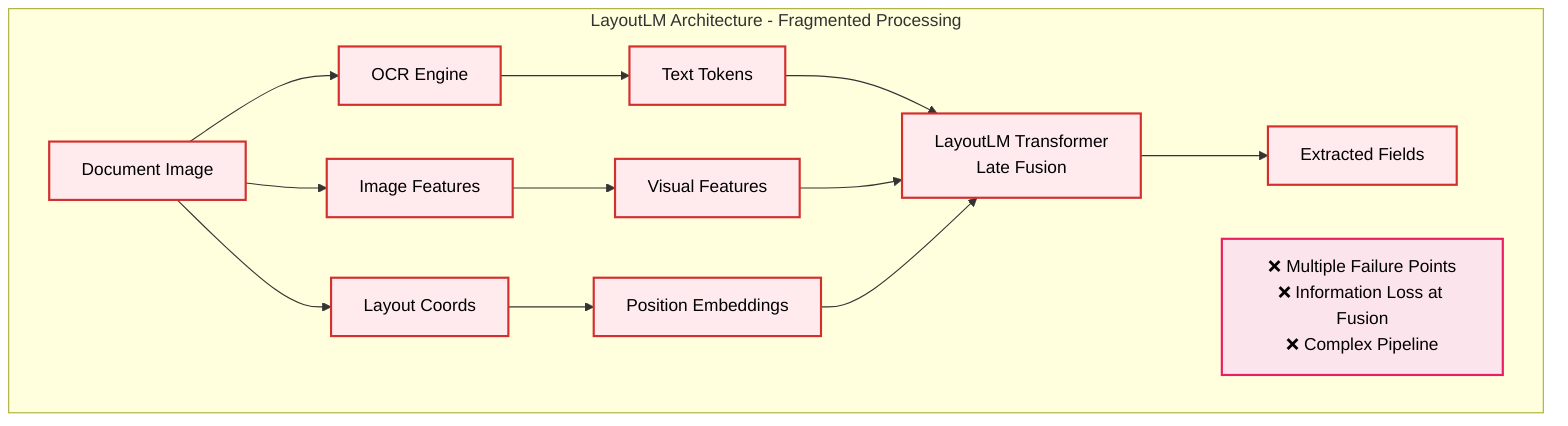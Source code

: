 graph TD
    subgraph layoutlm ["LayoutLM Architecture - Fragmented Processing"]
        L1[Document Image] --> L2A[OCR Engine]
        L1 --> L2B[Image Features] 
        L1 --> L2C[Layout Coords]
        
        L2A --> L3A[Text Tokens]
        L2B --> L3B[Visual Features]
        L2C --> L3C[Position Embeddings]
        
        L3A --> L4[LayoutLM Transformer<br/>Late Fusion]
        L3B --> L4
        L3C --> L4
        
        L4 --> L5[Extracted Fields]
        
        L6[❌ Multiple Failure Points<br/>❌ Information Loss at Fusion<br/>❌ Complex Pipeline]
    end
    
    %% Styling
    classDef layoutlmNode fill:#ffebee,stroke:#d32f2f,stroke-width:2px,color:#000
    classDef issues fill:#fce4ec,stroke:#e91e63,stroke-width:2px,color:#000
    
    class L1,L2A,L2B,L2C,L3A,L3B,L3C,L4,L5 layoutlmNode
    class L6 issues